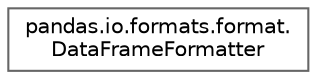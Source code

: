 digraph "Graphical Class Hierarchy"
{
 // LATEX_PDF_SIZE
  bgcolor="transparent";
  edge [fontname=Helvetica,fontsize=10,labelfontname=Helvetica,labelfontsize=10];
  node [fontname=Helvetica,fontsize=10,shape=box,height=0.2,width=0.4];
  rankdir="LR";
  Node0 [id="Node000000",label="pandas.io.formats.format.\lDataFrameFormatter",height=0.2,width=0.4,color="grey40", fillcolor="white", style="filled",URL="$d0/d6e/classpandas_1_1io_1_1formats_1_1format_1_1DataFrameFormatter.html",tooltip=" "];
}
